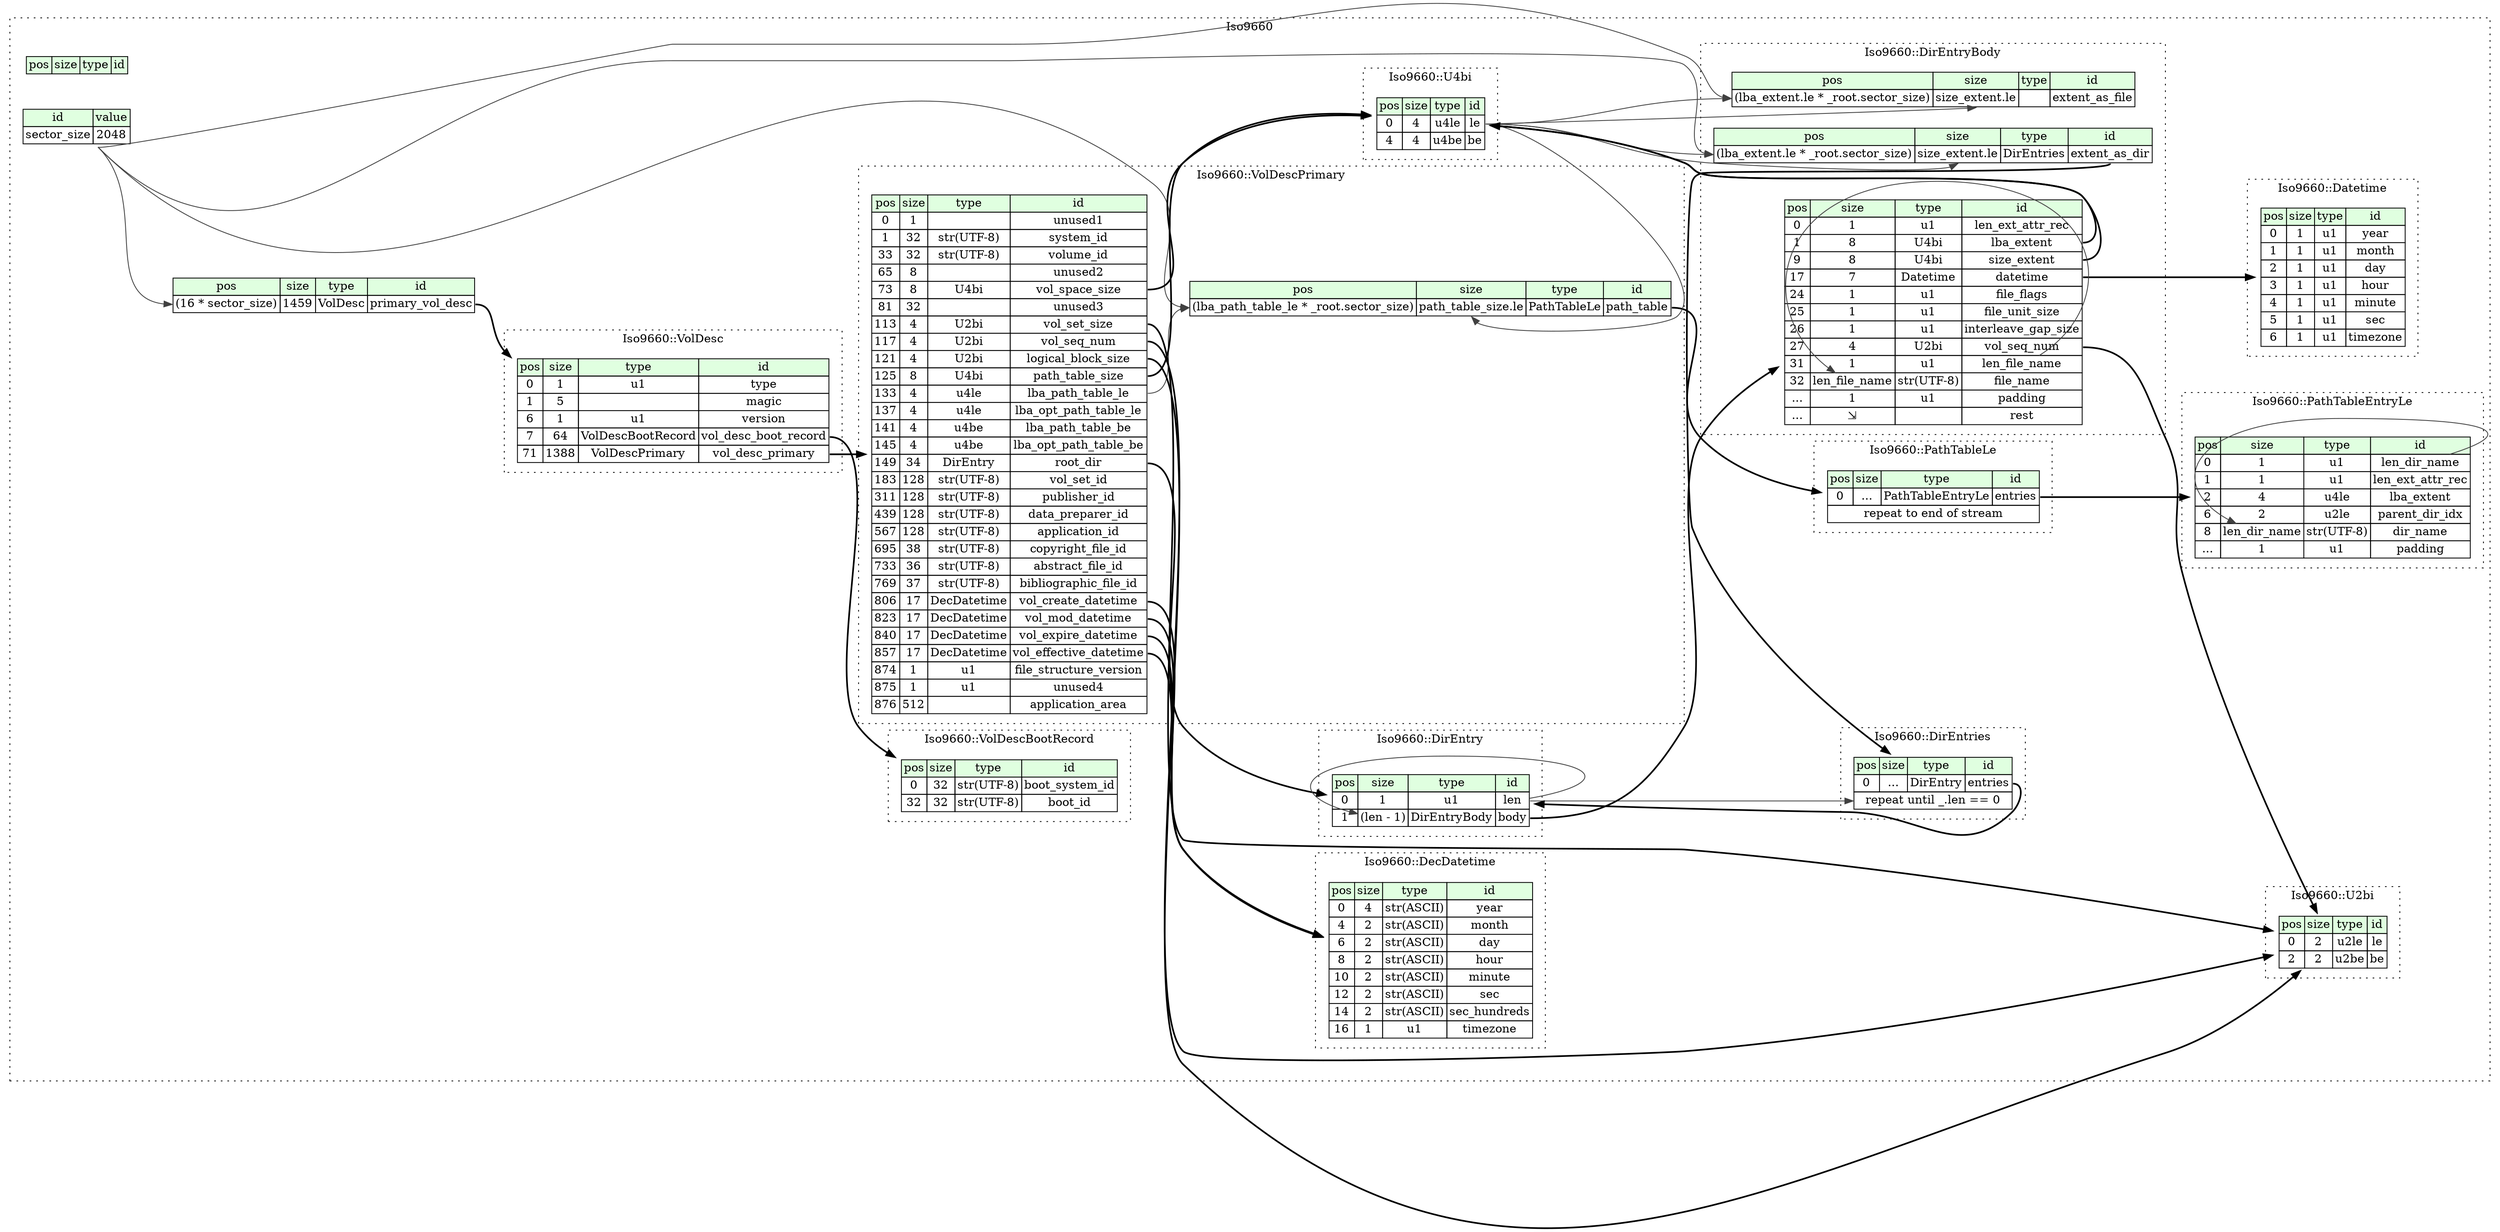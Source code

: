 digraph {
	rankdir=LR;
	node [shape=plaintext];
	subgraph cluster__iso9660 {
		label="Iso9660";
		graph[style=dotted];

		iso9660__seq [label=<<TABLE BORDER="0" CELLBORDER="1" CELLSPACING="0">
			<TR><TD BGCOLOR="#E0FFE0">pos</TD><TD BGCOLOR="#E0FFE0">size</TD><TD BGCOLOR="#E0FFE0">type</TD><TD BGCOLOR="#E0FFE0">id</TD></TR>
		</TABLE>>];
		iso9660__inst__sector_size [label=<<TABLE BORDER="0" CELLBORDER="1" CELLSPACING="0">
			<TR><TD BGCOLOR="#E0FFE0">id</TD><TD BGCOLOR="#E0FFE0">value</TD></TR>
			<TR><TD>sector_size</TD><TD>2048</TD></TR>
		</TABLE>>];
		iso9660__inst__primary_vol_desc [label=<<TABLE BORDER="0" CELLBORDER="1" CELLSPACING="0">
			<TR><TD BGCOLOR="#E0FFE0">pos</TD><TD BGCOLOR="#E0FFE0">size</TD><TD BGCOLOR="#E0FFE0">type</TD><TD BGCOLOR="#E0FFE0">id</TD></TR>
			<TR><TD PORT="primary_vol_desc_pos">(16 * sector_size)</TD><TD PORT="primary_vol_desc_size">1459</TD><TD>VolDesc</TD><TD PORT="primary_vol_desc_type">primary_vol_desc</TD></TR>
		</TABLE>>];
		subgraph cluster__vol_desc_primary {
			label="Iso9660::VolDescPrimary";
			graph[style=dotted];

			vol_desc_primary__seq [label=<<TABLE BORDER="0" CELLBORDER="1" CELLSPACING="0">
				<TR><TD BGCOLOR="#E0FFE0">pos</TD><TD BGCOLOR="#E0FFE0">size</TD><TD BGCOLOR="#E0FFE0">type</TD><TD BGCOLOR="#E0FFE0">id</TD></TR>
				<TR><TD PORT="unused1_pos">0</TD><TD PORT="unused1_size">1</TD><TD></TD><TD PORT="unused1_type">unused1</TD></TR>
				<TR><TD PORT="system_id_pos">1</TD><TD PORT="system_id_size">32</TD><TD>str(UTF-8)</TD><TD PORT="system_id_type">system_id</TD></TR>
				<TR><TD PORT="volume_id_pos">33</TD><TD PORT="volume_id_size">32</TD><TD>str(UTF-8)</TD><TD PORT="volume_id_type">volume_id</TD></TR>
				<TR><TD PORT="unused2_pos">65</TD><TD PORT="unused2_size">8</TD><TD></TD><TD PORT="unused2_type">unused2</TD></TR>
				<TR><TD PORT="vol_space_size_pos">73</TD><TD PORT="vol_space_size_size">8</TD><TD>U4bi</TD><TD PORT="vol_space_size_type">vol_space_size</TD></TR>
				<TR><TD PORT="unused3_pos">81</TD><TD PORT="unused3_size">32</TD><TD></TD><TD PORT="unused3_type">unused3</TD></TR>
				<TR><TD PORT="vol_set_size_pos">113</TD><TD PORT="vol_set_size_size">4</TD><TD>U2bi</TD><TD PORT="vol_set_size_type">vol_set_size</TD></TR>
				<TR><TD PORT="vol_seq_num_pos">117</TD><TD PORT="vol_seq_num_size">4</TD><TD>U2bi</TD><TD PORT="vol_seq_num_type">vol_seq_num</TD></TR>
				<TR><TD PORT="logical_block_size_pos">121</TD><TD PORT="logical_block_size_size">4</TD><TD>U2bi</TD><TD PORT="logical_block_size_type">logical_block_size</TD></TR>
				<TR><TD PORT="path_table_size_pos">125</TD><TD PORT="path_table_size_size">8</TD><TD>U4bi</TD><TD PORT="path_table_size_type">path_table_size</TD></TR>
				<TR><TD PORT="lba_path_table_le_pos">133</TD><TD PORT="lba_path_table_le_size">4</TD><TD>u4le</TD><TD PORT="lba_path_table_le_type">lba_path_table_le</TD></TR>
				<TR><TD PORT="lba_opt_path_table_le_pos">137</TD><TD PORT="lba_opt_path_table_le_size">4</TD><TD>u4le</TD><TD PORT="lba_opt_path_table_le_type">lba_opt_path_table_le</TD></TR>
				<TR><TD PORT="lba_path_table_be_pos">141</TD><TD PORT="lba_path_table_be_size">4</TD><TD>u4be</TD><TD PORT="lba_path_table_be_type">lba_path_table_be</TD></TR>
				<TR><TD PORT="lba_opt_path_table_be_pos">145</TD><TD PORT="lba_opt_path_table_be_size">4</TD><TD>u4be</TD><TD PORT="lba_opt_path_table_be_type">lba_opt_path_table_be</TD></TR>
				<TR><TD PORT="root_dir_pos">149</TD><TD PORT="root_dir_size">34</TD><TD>DirEntry</TD><TD PORT="root_dir_type">root_dir</TD></TR>
				<TR><TD PORT="vol_set_id_pos">183</TD><TD PORT="vol_set_id_size">128</TD><TD>str(UTF-8)</TD><TD PORT="vol_set_id_type">vol_set_id</TD></TR>
				<TR><TD PORT="publisher_id_pos">311</TD><TD PORT="publisher_id_size">128</TD><TD>str(UTF-8)</TD><TD PORT="publisher_id_type">publisher_id</TD></TR>
				<TR><TD PORT="data_preparer_id_pos">439</TD><TD PORT="data_preparer_id_size">128</TD><TD>str(UTF-8)</TD><TD PORT="data_preparer_id_type">data_preparer_id</TD></TR>
				<TR><TD PORT="application_id_pos">567</TD><TD PORT="application_id_size">128</TD><TD>str(UTF-8)</TD><TD PORT="application_id_type">application_id</TD></TR>
				<TR><TD PORT="copyright_file_id_pos">695</TD><TD PORT="copyright_file_id_size">38</TD><TD>str(UTF-8)</TD><TD PORT="copyright_file_id_type">copyright_file_id</TD></TR>
				<TR><TD PORT="abstract_file_id_pos">733</TD><TD PORT="abstract_file_id_size">36</TD><TD>str(UTF-8)</TD><TD PORT="abstract_file_id_type">abstract_file_id</TD></TR>
				<TR><TD PORT="bibliographic_file_id_pos">769</TD><TD PORT="bibliographic_file_id_size">37</TD><TD>str(UTF-8)</TD><TD PORT="bibliographic_file_id_type">bibliographic_file_id</TD></TR>
				<TR><TD PORT="vol_create_datetime_pos">806</TD><TD PORT="vol_create_datetime_size">17</TD><TD>DecDatetime</TD><TD PORT="vol_create_datetime_type">vol_create_datetime</TD></TR>
				<TR><TD PORT="vol_mod_datetime_pos">823</TD><TD PORT="vol_mod_datetime_size">17</TD><TD>DecDatetime</TD><TD PORT="vol_mod_datetime_type">vol_mod_datetime</TD></TR>
				<TR><TD PORT="vol_expire_datetime_pos">840</TD><TD PORT="vol_expire_datetime_size">17</TD><TD>DecDatetime</TD><TD PORT="vol_expire_datetime_type">vol_expire_datetime</TD></TR>
				<TR><TD PORT="vol_effective_datetime_pos">857</TD><TD PORT="vol_effective_datetime_size">17</TD><TD>DecDatetime</TD><TD PORT="vol_effective_datetime_type">vol_effective_datetime</TD></TR>
				<TR><TD PORT="file_structure_version_pos">874</TD><TD PORT="file_structure_version_size">1</TD><TD>u1</TD><TD PORT="file_structure_version_type">file_structure_version</TD></TR>
				<TR><TD PORT="unused4_pos">875</TD><TD PORT="unused4_size">1</TD><TD>u1</TD><TD PORT="unused4_type">unused4</TD></TR>
				<TR><TD PORT="application_area_pos">876</TD><TD PORT="application_area_size">512</TD><TD></TD><TD PORT="application_area_type">application_area</TD></TR>
			</TABLE>>];
			vol_desc_primary__inst__path_table [label=<<TABLE BORDER="0" CELLBORDER="1" CELLSPACING="0">
				<TR><TD BGCOLOR="#E0FFE0">pos</TD><TD BGCOLOR="#E0FFE0">size</TD><TD BGCOLOR="#E0FFE0">type</TD><TD BGCOLOR="#E0FFE0">id</TD></TR>
				<TR><TD PORT="path_table_pos">(lba_path_table_le * _root.sector_size)</TD><TD PORT="path_table_size">path_table_size.le</TD><TD>PathTableLe</TD><TD PORT="path_table_type">path_table</TD></TR>
			</TABLE>>];
		}
		subgraph cluster__vol_desc_boot_record {
			label="Iso9660::VolDescBootRecord";
			graph[style=dotted];

			vol_desc_boot_record__seq [label=<<TABLE BORDER="0" CELLBORDER="1" CELLSPACING="0">
				<TR><TD BGCOLOR="#E0FFE0">pos</TD><TD BGCOLOR="#E0FFE0">size</TD><TD BGCOLOR="#E0FFE0">type</TD><TD BGCOLOR="#E0FFE0">id</TD></TR>
				<TR><TD PORT="boot_system_id_pos">0</TD><TD PORT="boot_system_id_size">32</TD><TD>str(UTF-8)</TD><TD PORT="boot_system_id_type">boot_system_id</TD></TR>
				<TR><TD PORT="boot_id_pos">32</TD><TD PORT="boot_id_size">32</TD><TD>str(UTF-8)</TD><TD PORT="boot_id_type">boot_id</TD></TR>
			</TABLE>>];
		}
		subgraph cluster__datetime {
			label="Iso9660::Datetime";
			graph[style=dotted];

			datetime__seq [label=<<TABLE BORDER="0" CELLBORDER="1" CELLSPACING="0">
				<TR><TD BGCOLOR="#E0FFE0">pos</TD><TD BGCOLOR="#E0FFE0">size</TD><TD BGCOLOR="#E0FFE0">type</TD><TD BGCOLOR="#E0FFE0">id</TD></TR>
				<TR><TD PORT="year_pos">0</TD><TD PORT="year_size">1</TD><TD>u1</TD><TD PORT="year_type">year</TD></TR>
				<TR><TD PORT="month_pos">1</TD><TD PORT="month_size">1</TD><TD>u1</TD><TD PORT="month_type">month</TD></TR>
				<TR><TD PORT="day_pos">2</TD><TD PORT="day_size">1</TD><TD>u1</TD><TD PORT="day_type">day</TD></TR>
				<TR><TD PORT="hour_pos">3</TD><TD PORT="hour_size">1</TD><TD>u1</TD><TD PORT="hour_type">hour</TD></TR>
				<TR><TD PORT="minute_pos">4</TD><TD PORT="minute_size">1</TD><TD>u1</TD><TD PORT="minute_type">minute</TD></TR>
				<TR><TD PORT="sec_pos">5</TD><TD PORT="sec_size">1</TD><TD>u1</TD><TD PORT="sec_type">sec</TD></TR>
				<TR><TD PORT="timezone_pos">6</TD><TD PORT="timezone_size">1</TD><TD>u1</TD><TD PORT="timezone_type">timezone</TD></TR>
			</TABLE>>];
		}
		subgraph cluster__dir_entry {
			label="Iso9660::DirEntry";
			graph[style=dotted];

			dir_entry__seq [label=<<TABLE BORDER="0" CELLBORDER="1" CELLSPACING="0">
				<TR><TD BGCOLOR="#E0FFE0">pos</TD><TD BGCOLOR="#E0FFE0">size</TD><TD BGCOLOR="#E0FFE0">type</TD><TD BGCOLOR="#E0FFE0">id</TD></TR>
				<TR><TD PORT="len_pos">0</TD><TD PORT="len_size">1</TD><TD>u1</TD><TD PORT="len_type">len</TD></TR>
				<TR><TD PORT="body_pos">1</TD><TD PORT="body_size">(len - 1)</TD><TD>DirEntryBody</TD><TD PORT="body_type">body</TD></TR>
			</TABLE>>];
		}
		subgraph cluster__vol_desc {
			label="Iso9660::VolDesc";
			graph[style=dotted];

			vol_desc__seq [label=<<TABLE BORDER="0" CELLBORDER="1" CELLSPACING="0">
				<TR><TD BGCOLOR="#E0FFE0">pos</TD><TD BGCOLOR="#E0FFE0">size</TD><TD BGCOLOR="#E0FFE0">type</TD><TD BGCOLOR="#E0FFE0">id</TD></TR>
				<TR><TD PORT="type_pos">0</TD><TD PORT="type_size">1</TD><TD>u1</TD><TD PORT="type_type">type</TD></TR>
				<TR><TD PORT="magic_pos">1</TD><TD PORT="magic_size">5</TD><TD></TD><TD PORT="magic_type">magic</TD></TR>
				<TR><TD PORT="version_pos">6</TD><TD PORT="version_size">1</TD><TD>u1</TD><TD PORT="version_type">version</TD></TR>
				<TR><TD PORT="vol_desc_boot_record_pos">7</TD><TD PORT="vol_desc_boot_record_size">64</TD><TD>VolDescBootRecord</TD><TD PORT="vol_desc_boot_record_type">vol_desc_boot_record</TD></TR>
				<TR><TD PORT="vol_desc_primary_pos">71</TD><TD PORT="vol_desc_primary_size">1388</TD><TD>VolDescPrimary</TD><TD PORT="vol_desc_primary_type">vol_desc_primary</TD></TR>
			</TABLE>>];
		}
		subgraph cluster__path_table_entry_le {
			label="Iso9660::PathTableEntryLe";
			graph[style=dotted];

			path_table_entry_le__seq [label=<<TABLE BORDER="0" CELLBORDER="1" CELLSPACING="0">
				<TR><TD BGCOLOR="#E0FFE0">pos</TD><TD BGCOLOR="#E0FFE0">size</TD><TD BGCOLOR="#E0FFE0">type</TD><TD BGCOLOR="#E0FFE0">id</TD></TR>
				<TR><TD PORT="len_dir_name_pos">0</TD><TD PORT="len_dir_name_size">1</TD><TD>u1</TD><TD PORT="len_dir_name_type">len_dir_name</TD></TR>
				<TR><TD PORT="len_ext_attr_rec_pos">1</TD><TD PORT="len_ext_attr_rec_size">1</TD><TD>u1</TD><TD PORT="len_ext_attr_rec_type">len_ext_attr_rec</TD></TR>
				<TR><TD PORT="lba_extent_pos">2</TD><TD PORT="lba_extent_size">4</TD><TD>u4le</TD><TD PORT="lba_extent_type">lba_extent</TD></TR>
				<TR><TD PORT="parent_dir_idx_pos">6</TD><TD PORT="parent_dir_idx_size">2</TD><TD>u2le</TD><TD PORT="parent_dir_idx_type">parent_dir_idx</TD></TR>
				<TR><TD PORT="dir_name_pos">8</TD><TD PORT="dir_name_size">len_dir_name</TD><TD>str(UTF-8)</TD><TD PORT="dir_name_type">dir_name</TD></TR>
				<TR><TD PORT="padding_pos">...</TD><TD PORT="padding_size">1</TD><TD>u1</TD><TD PORT="padding_type">padding</TD></TR>
			</TABLE>>];
		}
		subgraph cluster__dir_entries {
			label="Iso9660::DirEntries";
			graph[style=dotted];

			dir_entries__seq [label=<<TABLE BORDER="0" CELLBORDER="1" CELLSPACING="0">
				<TR><TD BGCOLOR="#E0FFE0">pos</TD><TD BGCOLOR="#E0FFE0">size</TD><TD BGCOLOR="#E0FFE0">type</TD><TD BGCOLOR="#E0FFE0">id</TD></TR>
				<TR><TD PORT="entries_pos">0</TD><TD PORT="entries_size">...</TD><TD>DirEntry</TD><TD PORT="entries_type">entries</TD></TR>
				<TR><TD COLSPAN="4" PORT="entries__repeat">repeat until _.len == 0</TD></TR>
			</TABLE>>];
		}
		subgraph cluster__u4bi {
			label="Iso9660::U4bi";
			graph[style=dotted];

			u4bi__seq [label=<<TABLE BORDER="0" CELLBORDER="1" CELLSPACING="0">
				<TR><TD BGCOLOR="#E0FFE0">pos</TD><TD BGCOLOR="#E0FFE0">size</TD><TD BGCOLOR="#E0FFE0">type</TD><TD BGCOLOR="#E0FFE0">id</TD></TR>
				<TR><TD PORT="le_pos">0</TD><TD PORT="le_size">4</TD><TD>u4le</TD><TD PORT="le_type">le</TD></TR>
				<TR><TD PORT="be_pos">4</TD><TD PORT="be_size">4</TD><TD>u4be</TD><TD PORT="be_type">be</TD></TR>
			</TABLE>>];
		}
		subgraph cluster__u2bi {
			label="Iso9660::U2bi";
			graph[style=dotted];

			u2bi__seq [label=<<TABLE BORDER="0" CELLBORDER="1" CELLSPACING="0">
				<TR><TD BGCOLOR="#E0FFE0">pos</TD><TD BGCOLOR="#E0FFE0">size</TD><TD BGCOLOR="#E0FFE0">type</TD><TD BGCOLOR="#E0FFE0">id</TD></TR>
				<TR><TD PORT="le_pos">0</TD><TD PORT="le_size">2</TD><TD>u2le</TD><TD PORT="le_type">le</TD></TR>
				<TR><TD PORT="be_pos">2</TD><TD PORT="be_size">2</TD><TD>u2be</TD><TD PORT="be_type">be</TD></TR>
			</TABLE>>];
		}
		subgraph cluster__path_table_le {
			label="Iso9660::PathTableLe";
			graph[style=dotted];

			path_table_le__seq [label=<<TABLE BORDER="0" CELLBORDER="1" CELLSPACING="0">
				<TR><TD BGCOLOR="#E0FFE0">pos</TD><TD BGCOLOR="#E0FFE0">size</TD><TD BGCOLOR="#E0FFE0">type</TD><TD BGCOLOR="#E0FFE0">id</TD></TR>
				<TR><TD PORT="entries_pos">0</TD><TD PORT="entries_size">...</TD><TD>PathTableEntryLe</TD><TD PORT="entries_type">entries</TD></TR>
				<TR><TD COLSPAN="4" PORT="entries__repeat">repeat to end of stream</TD></TR>
			</TABLE>>];
		}
		subgraph cluster__dec_datetime {
			label="Iso9660::DecDatetime";
			graph[style=dotted];

			dec_datetime__seq [label=<<TABLE BORDER="0" CELLBORDER="1" CELLSPACING="0">
				<TR><TD BGCOLOR="#E0FFE0">pos</TD><TD BGCOLOR="#E0FFE0">size</TD><TD BGCOLOR="#E0FFE0">type</TD><TD BGCOLOR="#E0FFE0">id</TD></TR>
				<TR><TD PORT="year_pos">0</TD><TD PORT="year_size">4</TD><TD>str(ASCII)</TD><TD PORT="year_type">year</TD></TR>
				<TR><TD PORT="month_pos">4</TD><TD PORT="month_size">2</TD><TD>str(ASCII)</TD><TD PORT="month_type">month</TD></TR>
				<TR><TD PORT="day_pos">6</TD><TD PORT="day_size">2</TD><TD>str(ASCII)</TD><TD PORT="day_type">day</TD></TR>
				<TR><TD PORT="hour_pos">8</TD><TD PORT="hour_size">2</TD><TD>str(ASCII)</TD><TD PORT="hour_type">hour</TD></TR>
				<TR><TD PORT="minute_pos">10</TD><TD PORT="minute_size">2</TD><TD>str(ASCII)</TD><TD PORT="minute_type">minute</TD></TR>
				<TR><TD PORT="sec_pos">12</TD><TD PORT="sec_size">2</TD><TD>str(ASCII)</TD><TD PORT="sec_type">sec</TD></TR>
				<TR><TD PORT="sec_hundreds_pos">14</TD><TD PORT="sec_hundreds_size">2</TD><TD>str(ASCII)</TD><TD PORT="sec_hundreds_type">sec_hundreds</TD></TR>
				<TR><TD PORT="timezone_pos">16</TD><TD PORT="timezone_size">1</TD><TD>u1</TD><TD PORT="timezone_type">timezone</TD></TR>
			</TABLE>>];
		}
		subgraph cluster__dir_entry_body {
			label="Iso9660::DirEntryBody";
			graph[style=dotted];

			dir_entry_body__seq [label=<<TABLE BORDER="0" CELLBORDER="1" CELLSPACING="0">
				<TR><TD BGCOLOR="#E0FFE0">pos</TD><TD BGCOLOR="#E0FFE0">size</TD><TD BGCOLOR="#E0FFE0">type</TD><TD BGCOLOR="#E0FFE0">id</TD></TR>
				<TR><TD PORT="len_ext_attr_rec_pos">0</TD><TD PORT="len_ext_attr_rec_size">1</TD><TD>u1</TD><TD PORT="len_ext_attr_rec_type">len_ext_attr_rec</TD></TR>
				<TR><TD PORT="lba_extent_pos">1</TD><TD PORT="lba_extent_size">8</TD><TD>U4bi</TD><TD PORT="lba_extent_type">lba_extent</TD></TR>
				<TR><TD PORT="size_extent_pos">9</TD><TD PORT="size_extent_size">8</TD><TD>U4bi</TD><TD PORT="size_extent_type">size_extent</TD></TR>
				<TR><TD PORT="datetime_pos">17</TD><TD PORT="datetime_size">7</TD><TD>Datetime</TD><TD PORT="datetime_type">datetime</TD></TR>
				<TR><TD PORT="file_flags_pos">24</TD><TD PORT="file_flags_size">1</TD><TD>u1</TD><TD PORT="file_flags_type">file_flags</TD></TR>
				<TR><TD PORT="file_unit_size_pos">25</TD><TD PORT="file_unit_size_size">1</TD><TD>u1</TD><TD PORT="file_unit_size_type">file_unit_size</TD></TR>
				<TR><TD PORT="interleave_gap_size_pos">26</TD><TD PORT="interleave_gap_size_size">1</TD><TD>u1</TD><TD PORT="interleave_gap_size_type">interleave_gap_size</TD></TR>
				<TR><TD PORT="vol_seq_num_pos">27</TD><TD PORT="vol_seq_num_size">4</TD><TD>U2bi</TD><TD PORT="vol_seq_num_type">vol_seq_num</TD></TR>
				<TR><TD PORT="len_file_name_pos">31</TD><TD PORT="len_file_name_size">1</TD><TD>u1</TD><TD PORT="len_file_name_type">len_file_name</TD></TR>
				<TR><TD PORT="file_name_pos">32</TD><TD PORT="file_name_size">len_file_name</TD><TD>str(UTF-8)</TD><TD PORT="file_name_type">file_name</TD></TR>
				<TR><TD PORT="padding_pos">...</TD><TD PORT="padding_size">1</TD><TD>u1</TD><TD PORT="padding_type">padding</TD></TR>
				<TR><TD PORT="rest_pos">...</TD><TD PORT="rest_size">⇲</TD><TD></TD><TD PORT="rest_type">rest</TD></TR>
			</TABLE>>];
			dir_entry_body__inst__extent_as_dir [label=<<TABLE BORDER="0" CELLBORDER="1" CELLSPACING="0">
				<TR><TD BGCOLOR="#E0FFE0">pos</TD><TD BGCOLOR="#E0FFE0">size</TD><TD BGCOLOR="#E0FFE0">type</TD><TD BGCOLOR="#E0FFE0">id</TD></TR>
				<TR><TD PORT="extent_as_dir_pos">(lba_extent.le * _root.sector_size)</TD><TD PORT="extent_as_dir_size">size_extent.le</TD><TD>DirEntries</TD><TD PORT="extent_as_dir_type">extent_as_dir</TD></TR>
			</TABLE>>];
			dir_entry_body__inst__extent_as_file [label=<<TABLE BORDER="0" CELLBORDER="1" CELLSPACING="0">
				<TR><TD BGCOLOR="#E0FFE0">pos</TD><TD BGCOLOR="#E0FFE0">size</TD><TD BGCOLOR="#E0FFE0">type</TD><TD BGCOLOR="#E0FFE0">id</TD></TR>
				<TR><TD PORT="extent_as_file_pos">(lba_extent.le * _root.sector_size)</TD><TD PORT="extent_as_file_size">size_extent.le</TD><TD></TD><TD PORT="extent_as_file_type">extent_as_file</TD></TR>
			</TABLE>>];
		}
	}
	iso9660__inst__sector_size:sector_size_type -> iso9660__inst__primary_vol_desc:primary_vol_desc_pos [color="#404040"];
	iso9660__inst__primary_vol_desc:primary_vol_desc_type -> vol_desc__seq [style=bold];
	vol_desc_primary__seq:vol_space_size_type -> u4bi__seq [style=bold];
	vol_desc_primary__seq:vol_set_size_type -> u2bi__seq [style=bold];
	vol_desc_primary__seq:vol_seq_num_type -> u2bi__seq [style=bold];
	vol_desc_primary__seq:logical_block_size_type -> u2bi__seq [style=bold];
	vol_desc_primary__seq:path_table_size_type -> u4bi__seq [style=bold];
	vol_desc_primary__seq:root_dir_type -> dir_entry__seq [style=bold];
	vol_desc_primary__seq:vol_create_datetime_type -> dec_datetime__seq [style=bold];
	vol_desc_primary__seq:vol_mod_datetime_type -> dec_datetime__seq [style=bold];
	vol_desc_primary__seq:vol_expire_datetime_type -> dec_datetime__seq [style=bold];
	vol_desc_primary__seq:vol_effective_datetime_type -> dec_datetime__seq [style=bold];
	vol_desc_primary__seq:lba_path_table_le_type -> vol_desc_primary__inst__path_table:path_table_pos [color="#404040"];
	iso9660__inst__sector_size:sector_size_type -> vol_desc_primary__inst__path_table:path_table_pos [color="#404040"];
	u4bi__seq:le_type -> vol_desc_primary__inst__path_table:path_table_size [color="#404040"];
	vol_desc_primary__inst__path_table:path_table_type -> path_table_le__seq [style=bold];
	dir_entry__seq:len_type -> dir_entry__seq:body_size [color="#404040"];
	dir_entry__seq:body_type -> dir_entry_body__seq [style=bold];
	vol_desc__seq:vol_desc_boot_record_type -> vol_desc_boot_record__seq [style=bold];
	vol_desc__seq:vol_desc_primary_type -> vol_desc_primary__seq [style=bold];
	path_table_entry_le__seq:len_dir_name_type -> path_table_entry_le__seq:dir_name_size [color="#404040"];
	dir_entries__seq:entries_type -> dir_entry__seq [style=bold];
	dir_entry__seq:len_type -> dir_entries__seq:entries__repeat [color="#404040"];
	path_table_le__seq:entries_type -> path_table_entry_le__seq [style=bold];
	dir_entry_body__seq:lba_extent_type -> u4bi__seq [style=bold];
	dir_entry_body__seq:size_extent_type -> u4bi__seq [style=bold];
	dir_entry_body__seq:datetime_type -> datetime__seq [style=bold];
	dir_entry_body__seq:vol_seq_num_type -> u2bi__seq [style=bold];
	dir_entry_body__seq:len_file_name_type -> dir_entry_body__seq:file_name_size [color="#404040"];
	u4bi__seq:le_type -> dir_entry_body__inst__extent_as_dir:extent_as_dir_pos [color="#404040"];
	iso9660__inst__sector_size:sector_size_type -> dir_entry_body__inst__extent_as_dir:extent_as_dir_pos [color="#404040"];
	u4bi__seq:le_type -> dir_entry_body__inst__extent_as_dir:extent_as_dir_size [color="#404040"];
	dir_entry_body__inst__extent_as_dir:extent_as_dir_type -> dir_entries__seq [style=bold];
	u4bi__seq:le_type -> dir_entry_body__inst__extent_as_file:extent_as_file_pos [color="#404040"];
	iso9660__inst__sector_size:sector_size_type -> dir_entry_body__inst__extent_as_file:extent_as_file_pos [color="#404040"];
	u4bi__seq:le_type -> dir_entry_body__inst__extent_as_file:extent_as_file_size [color="#404040"];
}
